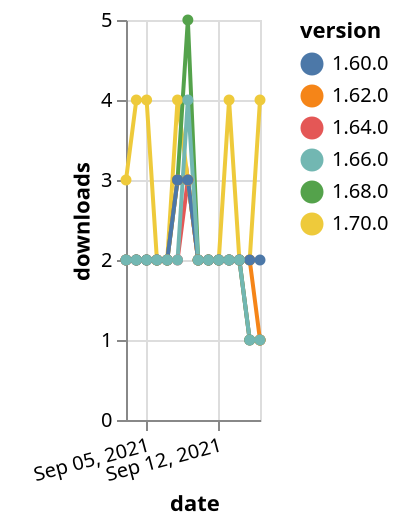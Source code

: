 {"$schema": "https://vega.github.io/schema/vega-lite/v5.json", "description": "A simple bar chart with embedded data.", "data": {"values": [{"date": "2021-09-03", "total": 1484, "delta": 2, "version": "1.64.0"}, {"date": "2021-09-04", "total": 1486, "delta": 2, "version": "1.64.0"}, {"date": "2021-09-05", "total": 1488, "delta": 2, "version": "1.64.0"}, {"date": "2021-09-06", "total": 1490, "delta": 2, "version": "1.64.0"}, {"date": "2021-09-07", "total": 1492, "delta": 2, "version": "1.64.0"}, {"date": "2021-09-08", "total": 1494, "delta": 2, "version": "1.64.0"}, {"date": "2021-09-09", "total": 1497, "delta": 3, "version": "1.64.0"}, {"date": "2021-09-10", "total": 1499, "delta": 2, "version": "1.64.0"}, {"date": "2021-09-11", "total": 1501, "delta": 2, "version": "1.64.0"}, {"date": "2021-09-12", "total": 1503, "delta": 2, "version": "1.64.0"}, {"date": "2021-09-13", "total": 1505, "delta": 2, "version": "1.64.0"}, {"date": "2021-09-14", "total": 1507, "delta": 2, "version": "1.64.0"}, {"date": "2021-09-15", "total": 1508, "delta": 1, "version": "1.64.0"}, {"date": "2021-09-16", "total": 1509, "delta": 1, "version": "1.64.0"}, {"date": "2021-09-03", "total": 243, "delta": 3, "version": "1.70.0"}, {"date": "2021-09-04", "total": 247, "delta": 4, "version": "1.70.0"}, {"date": "2021-09-05", "total": 251, "delta": 4, "version": "1.70.0"}, {"date": "2021-09-06", "total": 253, "delta": 2, "version": "1.70.0"}, {"date": "2021-09-07", "total": 255, "delta": 2, "version": "1.70.0"}, {"date": "2021-09-08", "total": 259, "delta": 4, "version": "1.70.0"}, {"date": "2021-09-09", "total": 262, "delta": 3, "version": "1.70.0"}, {"date": "2021-09-10", "total": 264, "delta": 2, "version": "1.70.0"}, {"date": "2021-09-11", "total": 266, "delta": 2, "version": "1.70.0"}, {"date": "2021-09-12", "total": 268, "delta": 2, "version": "1.70.0"}, {"date": "2021-09-13", "total": 272, "delta": 4, "version": "1.70.0"}, {"date": "2021-09-14", "total": 274, "delta": 2, "version": "1.70.0"}, {"date": "2021-09-15", "total": 276, "delta": 2, "version": "1.70.0"}, {"date": "2021-09-16", "total": 280, "delta": 4, "version": "1.70.0"}, {"date": "2021-09-03", "total": 744, "delta": 2, "version": "1.68.0"}, {"date": "2021-09-04", "total": 746, "delta": 2, "version": "1.68.0"}, {"date": "2021-09-05", "total": 748, "delta": 2, "version": "1.68.0"}, {"date": "2021-09-06", "total": 750, "delta": 2, "version": "1.68.0"}, {"date": "2021-09-07", "total": 752, "delta": 2, "version": "1.68.0"}, {"date": "2021-09-08", "total": 755, "delta": 3, "version": "1.68.0"}, {"date": "2021-09-09", "total": 760, "delta": 5, "version": "1.68.0"}, {"date": "2021-09-10", "total": 762, "delta": 2, "version": "1.68.0"}, {"date": "2021-09-11", "total": 764, "delta": 2, "version": "1.68.0"}, {"date": "2021-09-12", "total": 766, "delta": 2, "version": "1.68.0"}, {"date": "2021-09-13", "total": 768, "delta": 2, "version": "1.68.0"}, {"date": "2021-09-14", "total": 770, "delta": 2, "version": "1.68.0"}, {"date": "2021-09-15", "total": 771, "delta": 1, "version": "1.68.0"}, {"date": "2021-09-16", "total": 772, "delta": 1, "version": "1.68.0"}, {"date": "2021-09-03", "total": 1676, "delta": 2, "version": "1.62.0"}, {"date": "2021-09-04", "total": 1678, "delta": 2, "version": "1.62.0"}, {"date": "2021-09-05", "total": 1680, "delta": 2, "version": "1.62.0"}, {"date": "2021-09-06", "total": 1682, "delta": 2, "version": "1.62.0"}, {"date": "2021-09-07", "total": 1684, "delta": 2, "version": "1.62.0"}, {"date": "2021-09-08", "total": 1687, "delta": 3, "version": "1.62.0"}, {"date": "2021-09-09", "total": 1690, "delta": 3, "version": "1.62.0"}, {"date": "2021-09-10", "total": 1692, "delta": 2, "version": "1.62.0"}, {"date": "2021-09-11", "total": 1694, "delta": 2, "version": "1.62.0"}, {"date": "2021-09-12", "total": 1696, "delta": 2, "version": "1.62.0"}, {"date": "2021-09-13", "total": 1698, "delta": 2, "version": "1.62.0"}, {"date": "2021-09-14", "total": 1700, "delta": 2, "version": "1.62.0"}, {"date": "2021-09-15", "total": 1702, "delta": 2, "version": "1.62.0"}, {"date": "2021-09-16", "total": 1703, "delta": 1, "version": "1.62.0"}, {"date": "2021-09-03", "total": 2108, "delta": 2, "version": "1.60.0"}, {"date": "2021-09-04", "total": 2110, "delta": 2, "version": "1.60.0"}, {"date": "2021-09-05", "total": 2112, "delta": 2, "version": "1.60.0"}, {"date": "2021-09-06", "total": 2114, "delta": 2, "version": "1.60.0"}, {"date": "2021-09-07", "total": 2116, "delta": 2, "version": "1.60.0"}, {"date": "2021-09-08", "total": 2119, "delta": 3, "version": "1.60.0"}, {"date": "2021-09-09", "total": 2122, "delta": 3, "version": "1.60.0"}, {"date": "2021-09-10", "total": 2124, "delta": 2, "version": "1.60.0"}, {"date": "2021-09-11", "total": 2126, "delta": 2, "version": "1.60.0"}, {"date": "2021-09-12", "total": 2128, "delta": 2, "version": "1.60.0"}, {"date": "2021-09-13", "total": 2130, "delta": 2, "version": "1.60.0"}, {"date": "2021-09-14", "total": 2132, "delta": 2, "version": "1.60.0"}, {"date": "2021-09-15", "total": 2134, "delta": 2, "version": "1.60.0"}, {"date": "2021-09-16", "total": 2136, "delta": 2, "version": "1.60.0"}, {"date": "2021-09-03", "total": 1015, "delta": 2, "version": "1.66.0"}, {"date": "2021-09-04", "total": 1017, "delta": 2, "version": "1.66.0"}, {"date": "2021-09-05", "total": 1019, "delta": 2, "version": "1.66.0"}, {"date": "2021-09-06", "total": 1021, "delta": 2, "version": "1.66.0"}, {"date": "2021-09-07", "total": 1023, "delta": 2, "version": "1.66.0"}, {"date": "2021-09-08", "total": 1025, "delta": 2, "version": "1.66.0"}, {"date": "2021-09-09", "total": 1029, "delta": 4, "version": "1.66.0"}, {"date": "2021-09-10", "total": 1031, "delta": 2, "version": "1.66.0"}, {"date": "2021-09-11", "total": 1033, "delta": 2, "version": "1.66.0"}, {"date": "2021-09-12", "total": 1035, "delta": 2, "version": "1.66.0"}, {"date": "2021-09-13", "total": 1037, "delta": 2, "version": "1.66.0"}, {"date": "2021-09-14", "total": 1039, "delta": 2, "version": "1.66.0"}, {"date": "2021-09-15", "total": 1040, "delta": 1, "version": "1.66.0"}, {"date": "2021-09-16", "total": 1041, "delta": 1, "version": "1.66.0"}]}, "width": "container", "mark": {"type": "line", "point": {"filled": true}}, "encoding": {"x": {"field": "date", "type": "temporal", "timeUnit": "yearmonthdate", "title": "date", "axis": {"labelAngle": -15}}, "y": {"field": "delta", "type": "quantitative", "title": "downloads"}, "color": {"field": "version", "type": "nominal"}, "tooltip": {"field": "delta"}}}